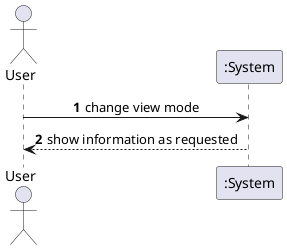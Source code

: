 @startuml
skinparam SequenceMessageAlign center
autonumber
actor “User” as User
participant ":System" as System

User -> System: change view mode
User <-- System: show information as requested

@enduml

